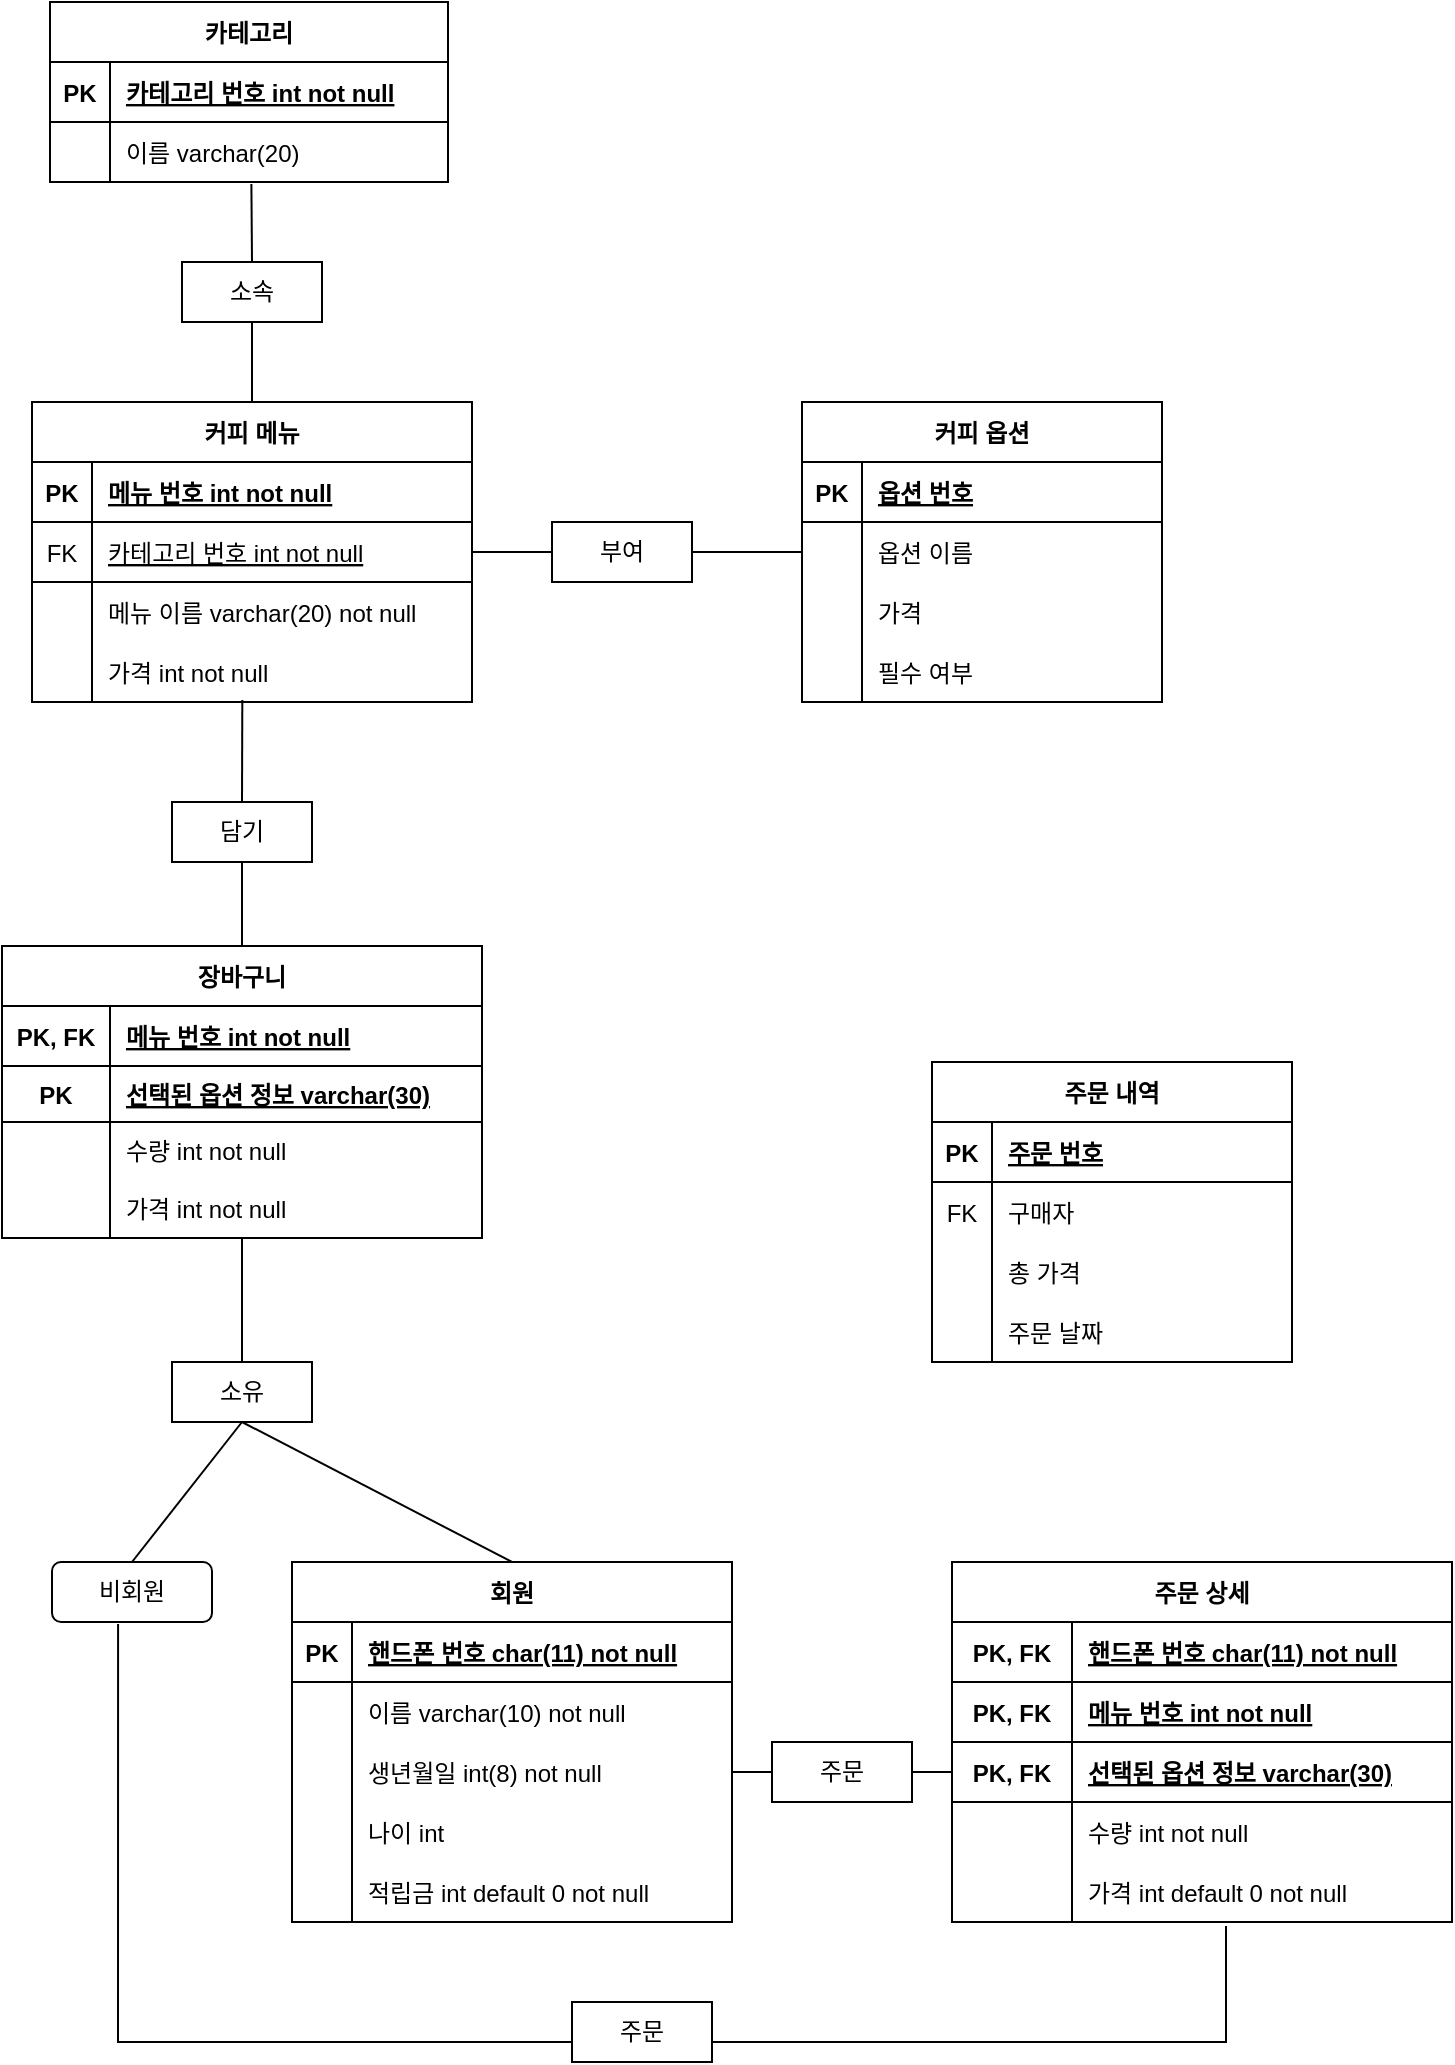<mxfile version="20.0.0" type="github">
  <diagram id="R2lEEEUBdFMjLlhIrx00" name="Page-1">
    <mxGraphModel dx="1422" dy="2962" grid="1" gridSize="10" guides="1" tooltips="1" connect="1" arrows="1" fold="1" page="1" pageScale="1" pageWidth="850" pageHeight="1100" math="0" shadow="0" extFonts="Permanent Marker^https://fonts.googleapis.com/css?family=Permanent+Marker">
      <root>
        <mxCell id="0" />
        <mxCell id="1" parent="0" />
        <mxCell id="lMvQeM_lRYCUasm3D4Tz-63" value="카테고리" style="shape=table;startSize=30;container=1;collapsible=1;childLayout=tableLayout;fixedRows=1;rowLines=0;fontStyle=1;align=center;resizeLast=1;" parent="1" vertex="1">
          <mxGeometry x="49" y="-2160" width="199" height="90" as="geometry" />
        </mxCell>
        <mxCell id="lMvQeM_lRYCUasm3D4Tz-64" value="" style="shape=tableRow;horizontal=0;startSize=0;swimlaneHead=0;swimlaneBody=0;fillColor=none;collapsible=0;dropTarget=0;points=[[0,0.5],[1,0.5]];portConstraint=eastwest;top=0;left=0;right=0;bottom=1;" parent="lMvQeM_lRYCUasm3D4Tz-63" vertex="1">
          <mxGeometry y="30" width="199" height="30" as="geometry" />
        </mxCell>
        <mxCell id="lMvQeM_lRYCUasm3D4Tz-65" value="PK" style="shape=partialRectangle;connectable=0;fillColor=none;top=0;left=0;bottom=0;right=0;fontStyle=1;overflow=hidden;" parent="lMvQeM_lRYCUasm3D4Tz-64" vertex="1">
          <mxGeometry width="30" height="30" as="geometry">
            <mxRectangle width="30" height="30" as="alternateBounds" />
          </mxGeometry>
        </mxCell>
        <mxCell id="lMvQeM_lRYCUasm3D4Tz-66" value="카테고리 번호 int not null" style="shape=partialRectangle;connectable=0;fillColor=none;top=0;left=0;bottom=0;right=0;align=left;spacingLeft=6;fontStyle=5;overflow=hidden;" parent="lMvQeM_lRYCUasm3D4Tz-64" vertex="1">
          <mxGeometry x="30" width="169" height="30" as="geometry">
            <mxRectangle width="169" height="30" as="alternateBounds" />
          </mxGeometry>
        </mxCell>
        <mxCell id="lMvQeM_lRYCUasm3D4Tz-67" value="" style="shape=tableRow;horizontal=0;startSize=0;swimlaneHead=0;swimlaneBody=0;fillColor=none;collapsible=0;dropTarget=0;points=[[0,0.5],[1,0.5]];portConstraint=eastwest;top=0;left=0;right=0;bottom=0;" parent="lMvQeM_lRYCUasm3D4Tz-63" vertex="1">
          <mxGeometry y="60" width="199" height="30" as="geometry" />
        </mxCell>
        <mxCell id="lMvQeM_lRYCUasm3D4Tz-68" value="" style="shape=partialRectangle;connectable=0;fillColor=none;top=0;left=0;bottom=0;right=0;editable=1;overflow=hidden;" parent="lMvQeM_lRYCUasm3D4Tz-67" vertex="1">
          <mxGeometry width="30" height="30" as="geometry">
            <mxRectangle width="30" height="30" as="alternateBounds" />
          </mxGeometry>
        </mxCell>
        <mxCell id="lMvQeM_lRYCUasm3D4Tz-69" value="이름 varchar(20)" style="shape=partialRectangle;connectable=0;fillColor=none;top=0;left=0;bottom=0;right=0;align=left;spacingLeft=6;overflow=hidden;" parent="lMvQeM_lRYCUasm3D4Tz-67" vertex="1">
          <mxGeometry x="30" width="169" height="30" as="geometry">
            <mxRectangle width="169" height="30" as="alternateBounds" />
          </mxGeometry>
        </mxCell>
        <mxCell id="lMvQeM_lRYCUasm3D4Tz-112" value="커피 메뉴" style="shape=table;startSize=30;container=1;collapsible=1;childLayout=tableLayout;fixedRows=1;rowLines=0;fontStyle=1;align=center;resizeLast=1;" parent="1" vertex="1">
          <mxGeometry x="40" y="-1960" width="220" height="150" as="geometry" />
        </mxCell>
        <mxCell id="lMvQeM_lRYCUasm3D4Tz-113" value="" style="shape=tableRow;horizontal=0;startSize=0;swimlaneHead=0;swimlaneBody=0;fillColor=none;collapsible=0;dropTarget=0;points=[[0,0.5],[1,0.5]];portConstraint=eastwest;top=0;left=0;right=0;bottom=1;" parent="lMvQeM_lRYCUasm3D4Tz-112" vertex="1">
          <mxGeometry y="30" width="220" height="30" as="geometry" />
        </mxCell>
        <mxCell id="lMvQeM_lRYCUasm3D4Tz-114" value="PK" style="shape=partialRectangle;connectable=0;fillColor=none;top=0;left=0;bottom=0;right=0;fontStyle=1;overflow=hidden;" parent="lMvQeM_lRYCUasm3D4Tz-113" vertex="1">
          <mxGeometry width="30" height="30" as="geometry">
            <mxRectangle width="30" height="30" as="alternateBounds" />
          </mxGeometry>
        </mxCell>
        <mxCell id="lMvQeM_lRYCUasm3D4Tz-115" value="메뉴 번호 int not null" style="shape=partialRectangle;connectable=0;fillColor=none;top=0;left=0;bottom=0;right=0;align=left;spacingLeft=6;fontStyle=5;overflow=hidden;" parent="lMvQeM_lRYCUasm3D4Tz-113" vertex="1">
          <mxGeometry x="30" width="190" height="30" as="geometry">
            <mxRectangle width="190" height="30" as="alternateBounds" />
          </mxGeometry>
        </mxCell>
        <mxCell id="lMvQeM_lRYCUasm3D4Tz-127" style="shape=tableRow;horizontal=0;startSize=0;swimlaneHead=0;swimlaneBody=0;fillColor=none;collapsible=0;dropTarget=0;points=[[0,0.5],[1,0.5]];portConstraint=eastwest;top=0;left=0;right=0;bottom=1;" parent="lMvQeM_lRYCUasm3D4Tz-112" vertex="1">
          <mxGeometry y="60" width="220" height="30" as="geometry" />
        </mxCell>
        <mxCell id="lMvQeM_lRYCUasm3D4Tz-128" value="FK" style="shape=partialRectangle;connectable=0;fillColor=none;top=0;left=0;bottom=0;right=0;fontStyle=0;overflow=hidden;" parent="lMvQeM_lRYCUasm3D4Tz-127" vertex="1">
          <mxGeometry width="30" height="30" as="geometry">
            <mxRectangle width="30" height="30" as="alternateBounds" />
          </mxGeometry>
        </mxCell>
        <mxCell id="lMvQeM_lRYCUasm3D4Tz-129" value="카테고리 번호 int not null" style="shape=partialRectangle;connectable=0;fillColor=none;top=0;left=0;bottom=0;right=0;align=left;spacingLeft=6;fontStyle=4;overflow=hidden;" parent="lMvQeM_lRYCUasm3D4Tz-127" vertex="1">
          <mxGeometry x="30" width="190" height="30" as="geometry">
            <mxRectangle width="190" height="30" as="alternateBounds" />
          </mxGeometry>
        </mxCell>
        <mxCell id="lMvQeM_lRYCUasm3D4Tz-116" value="" style="shape=tableRow;horizontal=0;startSize=0;swimlaneHead=0;swimlaneBody=0;fillColor=none;collapsible=0;dropTarget=0;points=[[0,0.5],[1,0.5]];portConstraint=eastwest;top=0;left=0;right=0;bottom=0;" parent="lMvQeM_lRYCUasm3D4Tz-112" vertex="1">
          <mxGeometry y="90" width="220" height="30" as="geometry" />
        </mxCell>
        <mxCell id="lMvQeM_lRYCUasm3D4Tz-117" value="" style="shape=partialRectangle;connectable=0;fillColor=none;top=0;left=0;bottom=0;right=0;editable=1;overflow=hidden;" parent="lMvQeM_lRYCUasm3D4Tz-116" vertex="1">
          <mxGeometry width="30" height="30" as="geometry">
            <mxRectangle width="30" height="30" as="alternateBounds" />
          </mxGeometry>
        </mxCell>
        <mxCell id="lMvQeM_lRYCUasm3D4Tz-118" value="메뉴 이름 varchar(20) not null" style="shape=partialRectangle;connectable=0;fillColor=none;top=0;left=0;bottom=0;right=0;align=left;spacingLeft=6;overflow=hidden;" parent="lMvQeM_lRYCUasm3D4Tz-116" vertex="1">
          <mxGeometry x="30" width="190" height="30" as="geometry">
            <mxRectangle width="190" height="30" as="alternateBounds" />
          </mxGeometry>
        </mxCell>
        <mxCell id="lMvQeM_lRYCUasm3D4Tz-133" style="shape=tableRow;horizontal=0;startSize=0;swimlaneHead=0;swimlaneBody=0;fillColor=none;collapsible=0;dropTarget=0;points=[[0,0.5],[1,0.5]];portConstraint=eastwest;top=0;left=0;right=0;bottom=0;" parent="lMvQeM_lRYCUasm3D4Tz-112" vertex="1">
          <mxGeometry y="120" width="220" height="30" as="geometry" />
        </mxCell>
        <mxCell id="lMvQeM_lRYCUasm3D4Tz-134" style="shape=partialRectangle;connectable=0;fillColor=none;top=0;left=0;bottom=0;right=0;editable=1;overflow=hidden;" parent="lMvQeM_lRYCUasm3D4Tz-133" vertex="1">
          <mxGeometry width="30" height="30" as="geometry">
            <mxRectangle width="30" height="30" as="alternateBounds" />
          </mxGeometry>
        </mxCell>
        <mxCell id="lMvQeM_lRYCUasm3D4Tz-135" value="가격 int not null" style="shape=partialRectangle;connectable=0;fillColor=none;top=0;left=0;bottom=0;right=0;align=left;spacingLeft=6;overflow=hidden;" parent="lMvQeM_lRYCUasm3D4Tz-133" vertex="1">
          <mxGeometry x="30" width="190" height="30" as="geometry">
            <mxRectangle width="190" height="30" as="alternateBounds" />
          </mxGeometry>
        </mxCell>
        <mxCell id="lMvQeM_lRYCUasm3D4Tz-136" value="커피 옵션" style="shape=table;startSize=30;container=1;collapsible=1;childLayout=tableLayout;fixedRows=1;rowLines=0;fontStyle=1;align=center;resizeLast=1;" parent="1" vertex="1">
          <mxGeometry x="425" y="-1960" width="180" height="150" as="geometry" />
        </mxCell>
        <mxCell id="lMvQeM_lRYCUasm3D4Tz-137" value="" style="shape=tableRow;horizontal=0;startSize=0;swimlaneHead=0;swimlaneBody=0;fillColor=none;collapsible=0;dropTarget=0;points=[[0,0.5],[1,0.5]];portConstraint=eastwest;top=0;left=0;right=0;bottom=1;" parent="lMvQeM_lRYCUasm3D4Tz-136" vertex="1">
          <mxGeometry y="30" width="180" height="30" as="geometry" />
        </mxCell>
        <mxCell id="lMvQeM_lRYCUasm3D4Tz-138" value="PK" style="shape=partialRectangle;connectable=0;fillColor=none;top=0;left=0;bottom=0;right=0;fontStyle=1;overflow=hidden;" parent="lMvQeM_lRYCUasm3D4Tz-137" vertex="1">
          <mxGeometry width="30" height="30" as="geometry">
            <mxRectangle width="30" height="30" as="alternateBounds" />
          </mxGeometry>
        </mxCell>
        <mxCell id="lMvQeM_lRYCUasm3D4Tz-139" value="옵션 번호" style="shape=partialRectangle;connectable=0;fillColor=none;top=0;left=0;bottom=0;right=0;align=left;spacingLeft=6;fontStyle=5;overflow=hidden;" parent="lMvQeM_lRYCUasm3D4Tz-137" vertex="1">
          <mxGeometry x="30" width="150" height="30" as="geometry">
            <mxRectangle width="150" height="30" as="alternateBounds" />
          </mxGeometry>
        </mxCell>
        <mxCell id="lMvQeM_lRYCUasm3D4Tz-143" value="" style="shape=tableRow;horizontal=0;startSize=0;swimlaneHead=0;swimlaneBody=0;fillColor=none;collapsible=0;dropTarget=0;points=[[0,0.5],[1,0.5]];portConstraint=eastwest;top=0;left=0;right=0;bottom=0;" parent="lMvQeM_lRYCUasm3D4Tz-136" vertex="1">
          <mxGeometry y="60" width="180" height="30" as="geometry" />
        </mxCell>
        <mxCell id="lMvQeM_lRYCUasm3D4Tz-144" value="" style="shape=partialRectangle;connectable=0;fillColor=none;top=0;left=0;bottom=0;right=0;editable=1;overflow=hidden;" parent="lMvQeM_lRYCUasm3D4Tz-143" vertex="1">
          <mxGeometry width="30" height="30" as="geometry">
            <mxRectangle width="30" height="30" as="alternateBounds" />
          </mxGeometry>
        </mxCell>
        <mxCell id="lMvQeM_lRYCUasm3D4Tz-145" value="옵션 이름" style="shape=partialRectangle;connectable=0;fillColor=none;top=0;left=0;bottom=0;right=0;align=left;spacingLeft=6;overflow=hidden;" parent="lMvQeM_lRYCUasm3D4Tz-143" vertex="1">
          <mxGeometry x="30" width="150" height="30" as="geometry">
            <mxRectangle width="150" height="30" as="alternateBounds" />
          </mxGeometry>
        </mxCell>
        <mxCell id="lMvQeM_lRYCUasm3D4Tz-146" style="shape=tableRow;horizontal=0;startSize=0;swimlaneHead=0;swimlaneBody=0;fillColor=none;collapsible=0;dropTarget=0;points=[[0,0.5],[1,0.5]];portConstraint=eastwest;top=0;left=0;right=0;bottom=0;" parent="lMvQeM_lRYCUasm3D4Tz-136" vertex="1">
          <mxGeometry y="90" width="180" height="30" as="geometry" />
        </mxCell>
        <mxCell id="lMvQeM_lRYCUasm3D4Tz-147" style="shape=partialRectangle;connectable=0;fillColor=none;top=0;left=0;bottom=0;right=0;editable=1;overflow=hidden;" parent="lMvQeM_lRYCUasm3D4Tz-146" vertex="1">
          <mxGeometry width="30" height="30" as="geometry">
            <mxRectangle width="30" height="30" as="alternateBounds" />
          </mxGeometry>
        </mxCell>
        <mxCell id="lMvQeM_lRYCUasm3D4Tz-148" value="가격" style="shape=partialRectangle;connectable=0;fillColor=none;top=0;left=0;bottom=0;right=0;align=left;spacingLeft=6;overflow=hidden;" parent="lMvQeM_lRYCUasm3D4Tz-146" vertex="1">
          <mxGeometry x="30" width="150" height="30" as="geometry">
            <mxRectangle width="150" height="30" as="alternateBounds" />
          </mxGeometry>
        </mxCell>
        <mxCell id="lMvQeM_lRYCUasm3D4Tz-149" style="shape=tableRow;horizontal=0;startSize=0;swimlaneHead=0;swimlaneBody=0;fillColor=none;collapsible=0;dropTarget=0;points=[[0,0.5],[1,0.5]];portConstraint=eastwest;top=0;left=0;right=0;bottom=0;" parent="lMvQeM_lRYCUasm3D4Tz-136" vertex="1">
          <mxGeometry y="120" width="180" height="30" as="geometry" />
        </mxCell>
        <mxCell id="lMvQeM_lRYCUasm3D4Tz-150" style="shape=partialRectangle;connectable=0;fillColor=none;top=0;left=0;bottom=0;right=0;editable=1;overflow=hidden;" parent="lMvQeM_lRYCUasm3D4Tz-149" vertex="1">
          <mxGeometry width="30" height="30" as="geometry">
            <mxRectangle width="30" height="30" as="alternateBounds" />
          </mxGeometry>
        </mxCell>
        <mxCell id="lMvQeM_lRYCUasm3D4Tz-151" value="필수 여부" style="shape=partialRectangle;connectable=0;fillColor=none;top=0;left=0;bottom=0;right=0;align=left;spacingLeft=6;overflow=hidden;" parent="lMvQeM_lRYCUasm3D4Tz-149" vertex="1">
          <mxGeometry x="30" width="150" height="30" as="geometry">
            <mxRectangle width="150" height="30" as="alternateBounds" />
          </mxGeometry>
        </mxCell>
        <mxCell id="MH31CtjYxQi1WA21hLkp-1" value="소속" style="rounded=0;whiteSpace=wrap;html=1;" vertex="1" parent="1">
          <mxGeometry x="115" y="-2030" width="70" height="30" as="geometry" />
        </mxCell>
        <mxCell id="MH31CtjYxQi1WA21hLkp-2" value="" style="endArrow=none;html=1;rounded=0;entryX=0.506;entryY=1.033;entryDx=0;entryDy=0;entryPerimeter=0;exitX=0.5;exitY=0;exitDx=0;exitDy=0;" edge="1" parent="1" source="MH31CtjYxQi1WA21hLkp-1" target="lMvQeM_lRYCUasm3D4Tz-67">
          <mxGeometry width="50" height="50" relative="1" as="geometry">
            <mxPoint x="400" y="-1900" as="sourcePoint" />
            <mxPoint x="450" y="-1950" as="targetPoint" />
          </mxGeometry>
        </mxCell>
        <mxCell id="MH31CtjYxQi1WA21hLkp-3" value="" style="endArrow=none;html=1;rounded=0;exitX=0.5;exitY=1;exitDx=0;exitDy=0;entryX=0.5;entryY=0;entryDx=0;entryDy=0;" edge="1" parent="1" source="MH31CtjYxQi1WA21hLkp-1" target="lMvQeM_lRYCUasm3D4Tz-112">
          <mxGeometry width="50" height="50" relative="1" as="geometry">
            <mxPoint x="400" y="-1900" as="sourcePoint" />
            <mxPoint x="450" y="-1950" as="targetPoint" />
          </mxGeometry>
        </mxCell>
        <mxCell id="MH31CtjYxQi1WA21hLkp-4" value="장바구니" style="shape=table;startSize=30;container=1;collapsible=1;childLayout=tableLayout;fixedRows=1;rowLines=0;fontStyle=1;align=center;resizeLast=1;" vertex="1" parent="1">
          <mxGeometry x="25" y="-1688" width="240" height="146" as="geometry" />
        </mxCell>
        <mxCell id="MH31CtjYxQi1WA21hLkp-5" value="" style="shape=tableRow;horizontal=0;startSize=0;swimlaneHead=0;swimlaneBody=0;fillColor=none;collapsible=0;dropTarget=0;points=[[0,0.5],[1,0.5]];portConstraint=eastwest;top=0;left=0;right=0;bottom=1;" vertex="1" parent="MH31CtjYxQi1WA21hLkp-4">
          <mxGeometry y="30" width="240" height="30" as="geometry" />
        </mxCell>
        <mxCell id="MH31CtjYxQi1WA21hLkp-6" value="PK, FK" style="shape=partialRectangle;connectable=0;fillColor=none;top=0;left=0;bottom=0;right=0;fontStyle=1;overflow=hidden;" vertex="1" parent="MH31CtjYxQi1WA21hLkp-5">
          <mxGeometry width="54" height="30" as="geometry">
            <mxRectangle width="54" height="30" as="alternateBounds" />
          </mxGeometry>
        </mxCell>
        <mxCell id="MH31CtjYxQi1WA21hLkp-7" value="메뉴 번호 int not null" style="shape=partialRectangle;connectable=0;fillColor=none;top=0;left=0;bottom=0;right=0;align=left;spacingLeft=6;fontStyle=5;overflow=hidden;" vertex="1" parent="MH31CtjYxQi1WA21hLkp-5">
          <mxGeometry x="54" width="186" height="30" as="geometry">
            <mxRectangle width="186" height="30" as="alternateBounds" />
          </mxGeometry>
        </mxCell>
        <mxCell id="MH31CtjYxQi1WA21hLkp-17" style="shape=tableRow;horizontal=0;startSize=0;swimlaneHead=0;swimlaneBody=0;fillColor=none;collapsible=0;dropTarget=0;points=[[0,0.5],[1,0.5]];portConstraint=eastwest;top=0;left=0;right=0;bottom=1;" vertex="1" parent="MH31CtjYxQi1WA21hLkp-4">
          <mxGeometry y="60" width="240" height="28" as="geometry" />
        </mxCell>
        <mxCell id="MH31CtjYxQi1WA21hLkp-18" value="PK" style="shape=partialRectangle;connectable=0;fillColor=none;top=0;left=0;bottom=0;right=0;fontStyle=1;overflow=hidden;" vertex="1" parent="MH31CtjYxQi1WA21hLkp-17">
          <mxGeometry width="54" height="28" as="geometry">
            <mxRectangle width="54" height="28" as="alternateBounds" />
          </mxGeometry>
        </mxCell>
        <mxCell id="MH31CtjYxQi1WA21hLkp-19" value="선택된 옵션 정보 varchar(30)" style="shape=partialRectangle;connectable=0;fillColor=none;top=0;left=0;bottom=0;right=0;align=left;spacingLeft=6;fontStyle=5;overflow=hidden;" vertex="1" parent="MH31CtjYxQi1WA21hLkp-17">
          <mxGeometry x="54" width="186" height="28" as="geometry">
            <mxRectangle width="186" height="28" as="alternateBounds" />
          </mxGeometry>
        </mxCell>
        <mxCell id="MH31CtjYxQi1WA21hLkp-11" value="" style="shape=tableRow;horizontal=0;startSize=0;swimlaneHead=0;swimlaneBody=0;fillColor=none;collapsible=0;dropTarget=0;points=[[0,0.5],[1,0.5]];portConstraint=eastwest;top=0;left=0;right=0;bottom=0;" vertex="1" parent="MH31CtjYxQi1WA21hLkp-4">
          <mxGeometry y="88" width="240" height="28" as="geometry" />
        </mxCell>
        <mxCell id="MH31CtjYxQi1WA21hLkp-12" value="" style="shape=partialRectangle;connectable=0;fillColor=none;top=0;left=0;bottom=0;right=0;editable=1;overflow=hidden;" vertex="1" parent="MH31CtjYxQi1WA21hLkp-11">
          <mxGeometry width="54" height="28" as="geometry">
            <mxRectangle width="54" height="28" as="alternateBounds" />
          </mxGeometry>
        </mxCell>
        <mxCell id="MH31CtjYxQi1WA21hLkp-13" value="수량 int not null" style="shape=partialRectangle;connectable=0;fillColor=none;top=0;left=0;bottom=0;right=0;align=left;spacingLeft=6;overflow=hidden;" vertex="1" parent="MH31CtjYxQi1WA21hLkp-11">
          <mxGeometry x="54" width="186" height="28" as="geometry">
            <mxRectangle width="186" height="28" as="alternateBounds" />
          </mxGeometry>
        </mxCell>
        <mxCell id="MH31CtjYxQi1WA21hLkp-14" style="shape=tableRow;horizontal=0;startSize=0;swimlaneHead=0;swimlaneBody=0;fillColor=none;collapsible=0;dropTarget=0;points=[[0,0.5],[1,0.5]];portConstraint=eastwest;top=0;left=0;right=0;bottom=0;" vertex="1" parent="MH31CtjYxQi1WA21hLkp-4">
          <mxGeometry y="116" width="240" height="30" as="geometry" />
        </mxCell>
        <mxCell id="MH31CtjYxQi1WA21hLkp-15" style="shape=partialRectangle;connectable=0;fillColor=none;top=0;left=0;bottom=0;right=0;editable=1;overflow=hidden;" vertex="1" parent="MH31CtjYxQi1WA21hLkp-14">
          <mxGeometry width="54" height="30" as="geometry">
            <mxRectangle width="54" height="30" as="alternateBounds" />
          </mxGeometry>
        </mxCell>
        <mxCell id="MH31CtjYxQi1WA21hLkp-16" value="가격 int not null" style="shape=partialRectangle;connectable=0;fillColor=none;top=0;left=0;bottom=0;right=0;align=left;spacingLeft=6;overflow=hidden;" vertex="1" parent="MH31CtjYxQi1WA21hLkp-14">
          <mxGeometry x="54" width="186" height="30" as="geometry">
            <mxRectangle width="186" height="30" as="alternateBounds" />
          </mxGeometry>
        </mxCell>
        <mxCell id="MH31CtjYxQi1WA21hLkp-20" value="담기" style="rounded=0;whiteSpace=wrap;html=1;" vertex="1" parent="1">
          <mxGeometry x="110" y="-1760" width="70" height="30" as="geometry" />
        </mxCell>
        <mxCell id="MH31CtjYxQi1WA21hLkp-22" value="부여" style="rounded=0;whiteSpace=wrap;html=1;" vertex="1" parent="1">
          <mxGeometry x="300" y="-1900" width="70" height="30" as="geometry" />
        </mxCell>
        <mxCell id="MH31CtjYxQi1WA21hLkp-23" value="" style="endArrow=none;html=1;rounded=0;exitX=1;exitY=0.5;exitDx=0;exitDy=0;entryX=0;entryY=0.5;entryDx=0;entryDy=0;" edge="1" parent="1" source="lMvQeM_lRYCUasm3D4Tz-127" target="MH31CtjYxQi1WA21hLkp-22">
          <mxGeometry width="50" height="50" relative="1" as="geometry">
            <mxPoint x="400" y="-1780" as="sourcePoint" />
            <mxPoint x="450" y="-1830" as="targetPoint" />
          </mxGeometry>
        </mxCell>
        <mxCell id="MH31CtjYxQi1WA21hLkp-25" value="" style="endArrow=none;html=1;rounded=0;exitX=1;exitY=0.5;exitDx=0;exitDy=0;entryX=0;entryY=0.5;entryDx=0;entryDy=0;" edge="1" parent="1" source="MH31CtjYxQi1WA21hLkp-22" target="lMvQeM_lRYCUasm3D4Tz-143">
          <mxGeometry width="50" height="50" relative="1" as="geometry">
            <mxPoint x="400" y="-1780" as="sourcePoint" />
            <mxPoint x="450" y="-1830" as="targetPoint" />
          </mxGeometry>
        </mxCell>
        <mxCell id="MH31CtjYxQi1WA21hLkp-26" value="" style="endArrow=none;html=1;rounded=0;exitX=0.5;exitY=0;exitDx=0;exitDy=0;entryX=0.478;entryY=0.967;entryDx=0;entryDy=0;entryPerimeter=0;" edge="1" parent="1" source="MH31CtjYxQi1WA21hLkp-20" target="lMvQeM_lRYCUasm3D4Tz-133">
          <mxGeometry width="50" height="50" relative="1" as="geometry">
            <mxPoint x="400" y="-1780" as="sourcePoint" />
            <mxPoint x="450" y="-1830" as="targetPoint" />
          </mxGeometry>
        </mxCell>
        <mxCell id="MH31CtjYxQi1WA21hLkp-27" value="" style="endArrow=none;html=1;rounded=0;exitX=0.5;exitY=0;exitDx=0;exitDy=0;entryX=0.5;entryY=1;entryDx=0;entryDy=0;" edge="1" parent="1" source="MH31CtjYxQi1WA21hLkp-4" target="MH31CtjYxQi1WA21hLkp-20">
          <mxGeometry width="50" height="50" relative="1" as="geometry">
            <mxPoint x="400" y="-1550" as="sourcePoint" />
            <mxPoint x="450" y="-1600" as="targetPoint" />
          </mxGeometry>
        </mxCell>
        <mxCell id="MH31CtjYxQi1WA21hLkp-54" value="소유" style="rounded=0;whiteSpace=wrap;html=1;" vertex="1" parent="1">
          <mxGeometry x="110" y="-1480" width="70" height="30" as="geometry" />
        </mxCell>
        <mxCell id="MH31CtjYxQi1WA21hLkp-61" value="비회원" style="rounded=1;whiteSpace=wrap;html=1;" vertex="1" parent="1">
          <mxGeometry x="50" y="-1380" width="80" height="30" as="geometry" />
        </mxCell>
        <mxCell id="MH31CtjYxQi1WA21hLkp-62" value="" style="endArrow=none;html=1;rounded=0;exitX=0.5;exitY=0;exitDx=0;exitDy=0;entryX=0.5;entryY=1;entryDx=0;entryDy=0;entryPerimeter=0;" edge="1" parent="1" source="MH31CtjYxQi1WA21hLkp-54" target="MH31CtjYxQi1WA21hLkp-14">
          <mxGeometry width="50" height="50" relative="1" as="geometry">
            <mxPoint x="400" y="-1540" as="sourcePoint" />
            <mxPoint x="450" y="-1590" as="targetPoint" />
          </mxGeometry>
        </mxCell>
        <mxCell id="MH31CtjYxQi1WA21hLkp-64" value="회원" style="shape=table;startSize=30;container=1;collapsible=1;childLayout=tableLayout;fixedRows=1;rowLines=0;fontStyle=1;align=center;resizeLast=1;" vertex="1" parent="1">
          <mxGeometry x="170" y="-1380" width="220" height="180" as="geometry" />
        </mxCell>
        <mxCell id="MH31CtjYxQi1WA21hLkp-65" value="" style="shape=tableRow;horizontal=0;startSize=0;swimlaneHead=0;swimlaneBody=0;fillColor=none;collapsible=0;dropTarget=0;points=[[0,0.5],[1,0.5]];portConstraint=eastwest;top=0;left=0;right=0;bottom=1;" vertex="1" parent="MH31CtjYxQi1WA21hLkp-64">
          <mxGeometry y="30" width="220" height="30" as="geometry" />
        </mxCell>
        <mxCell id="MH31CtjYxQi1WA21hLkp-66" value="PK" style="shape=partialRectangle;connectable=0;fillColor=none;top=0;left=0;bottom=0;right=0;fontStyle=1;overflow=hidden;" vertex="1" parent="MH31CtjYxQi1WA21hLkp-65">
          <mxGeometry width="30" height="30" as="geometry">
            <mxRectangle width="30" height="30" as="alternateBounds" />
          </mxGeometry>
        </mxCell>
        <mxCell id="MH31CtjYxQi1WA21hLkp-67" value="핸드폰 번호 char(11) not null" style="shape=partialRectangle;connectable=0;fillColor=none;top=0;left=0;bottom=0;right=0;align=left;spacingLeft=6;fontStyle=5;overflow=hidden;" vertex="1" parent="MH31CtjYxQi1WA21hLkp-65">
          <mxGeometry x="30" width="190" height="30" as="geometry">
            <mxRectangle width="190" height="30" as="alternateBounds" />
          </mxGeometry>
        </mxCell>
        <mxCell id="MH31CtjYxQi1WA21hLkp-68" value="" style="shape=tableRow;horizontal=0;startSize=0;swimlaneHead=0;swimlaneBody=0;fillColor=none;collapsible=0;dropTarget=0;points=[[0,0.5],[1,0.5]];portConstraint=eastwest;top=0;left=0;right=0;bottom=0;" vertex="1" parent="MH31CtjYxQi1WA21hLkp-64">
          <mxGeometry y="60" width="220" height="30" as="geometry" />
        </mxCell>
        <mxCell id="MH31CtjYxQi1WA21hLkp-69" value="" style="shape=partialRectangle;connectable=0;fillColor=none;top=0;left=0;bottom=0;right=0;editable=1;overflow=hidden;" vertex="1" parent="MH31CtjYxQi1WA21hLkp-68">
          <mxGeometry width="30" height="30" as="geometry">
            <mxRectangle width="30" height="30" as="alternateBounds" />
          </mxGeometry>
        </mxCell>
        <mxCell id="MH31CtjYxQi1WA21hLkp-70" value="이름 varchar(10) not null" style="shape=partialRectangle;connectable=0;fillColor=none;top=0;left=0;bottom=0;right=0;align=left;spacingLeft=6;overflow=hidden;" vertex="1" parent="MH31CtjYxQi1WA21hLkp-68">
          <mxGeometry x="30" width="190" height="30" as="geometry">
            <mxRectangle width="190" height="30" as="alternateBounds" />
          </mxGeometry>
        </mxCell>
        <mxCell id="MH31CtjYxQi1WA21hLkp-71" style="shape=tableRow;horizontal=0;startSize=0;swimlaneHead=0;swimlaneBody=0;fillColor=none;collapsible=0;dropTarget=0;points=[[0,0.5],[1,0.5]];portConstraint=eastwest;top=0;left=0;right=0;bottom=0;" vertex="1" parent="MH31CtjYxQi1WA21hLkp-64">
          <mxGeometry y="90" width="220" height="30" as="geometry" />
        </mxCell>
        <mxCell id="MH31CtjYxQi1WA21hLkp-72" style="shape=partialRectangle;connectable=0;fillColor=none;top=0;left=0;bottom=0;right=0;editable=1;overflow=hidden;" vertex="1" parent="MH31CtjYxQi1WA21hLkp-71">
          <mxGeometry width="30" height="30" as="geometry">
            <mxRectangle width="30" height="30" as="alternateBounds" />
          </mxGeometry>
        </mxCell>
        <mxCell id="MH31CtjYxQi1WA21hLkp-73" value="생년월일 int(8) not null" style="shape=partialRectangle;connectable=0;fillColor=none;top=0;left=0;bottom=0;right=0;align=left;spacingLeft=6;overflow=hidden;" vertex="1" parent="MH31CtjYxQi1WA21hLkp-71">
          <mxGeometry x="30" width="190" height="30" as="geometry">
            <mxRectangle width="190" height="30" as="alternateBounds" />
          </mxGeometry>
        </mxCell>
        <mxCell id="MH31CtjYxQi1WA21hLkp-74" style="shape=tableRow;horizontal=0;startSize=0;swimlaneHead=0;swimlaneBody=0;fillColor=none;collapsible=0;dropTarget=0;points=[[0,0.5],[1,0.5]];portConstraint=eastwest;top=0;left=0;right=0;bottom=0;" vertex="1" parent="MH31CtjYxQi1WA21hLkp-64">
          <mxGeometry y="120" width="220" height="30" as="geometry" />
        </mxCell>
        <mxCell id="MH31CtjYxQi1WA21hLkp-75" style="shape=partialRectangle;connectable=0;fillColor=none;top=0;left=0;bottom=0;right=0;editable=1;overflow=hidden;" vertex="1" parent="MH31CtjYxQi1WA21hLkp-74">
          <mxGeometry width="30" height="30" as="geometry">
            <mxRectangle width="30" height="30" as="alternateBounds" />
          </mxGeometry>
        </mxCell>
        <mxCell id="MH31CtjYxQi1WA21hLkp-76" value="나이 int" style="shape=partialRectangle;connectable=0;fillColor=none;top=0;left=0;bottom=0;right=0;align=left;spacingLeft=6;overflow=hidden;" vertex="1" parent="MH31CtjYxQi1WA21hLkp-74">
          <mxGeometry x="30" width="190" height="30" as="geometry">
            <mxRectangle width="190" height="30" as="alternateBounds" />
          </mxGeometry>
        </mxCell>
        <mxCell id="MH31CtjYxQi1WA21hLkp-77" style="shape=tableRow;horizontal=0;startSize=0;swimlaneHead=0;swimlaneBody=0;fillColor=none;collapsible=0;dropTarget=0;points=[[0,0.5],[1,0.5]];portConstraint=eastwest;top=0;left=0;right=0;bottom=0;" vertex="1" parent="MH31CtjYxQi1WA21hLkp-64">
          <mxGeometry y="150" width="220" height="30" as="geometry" />
        </mxCell>
        <mxCell id="MH31CtjYxQi1WA21hLkp-78" style="shape=partialRectangle;connectable=0;fillColor=none;top=0;left=0;bottom=0;right=0;editable=1;overflow=hidden;" vertex="1" parent="MH31CtjYxQi1WA21hLkp-77">
          <mxGeometry width="30" height="30" as="geometry">
            <mxRectangle width="30" height="30" as="alternateBounds" />
          </mxGeometry>
        </mxCell>
        <mxCell id="MH31CtjYxQi1WA21hLkp-79" value="적립금 int default 0 not null" style="shape=partialRectangle;connectable=0;fillColor=none;top=0;left=0;bottom=0;right=0;align=left;spacingLeft=6;overflow=hidden;" vertex="1" parent="MH31CtjYxQi1WA21hLkp-77">
          <mxGeometry x="30" width="190" height="30" as="geometry">
            <mxRectangle width="190" height="30" as="alternateBounds" />
          </mxGeometry>
        </mxCell>
        <mxCell id="MH31CtjYxQi1WA21hLkp-80" value="" style="endArrow=none;html=1;rounded=0;exitX=0.5;exitY=0;exitDx=0;exitDy=0;entryX=0.5;entryY=1;entryDx=0;entryDy=0;" edge="1" parent="1" source="MH31CtjYxQi1WA21hLkp-61" target="MH31CtjYxQi1WA21hLkp-54">
          <mxGeometry width="50" height="50" relative="1" as="geometry">
            <mxPoint x="155" y="-1470" as="sourcePoint" />
            <mxPoint x="155" y="-1532" as="targetPoint" />
          </mxGeometry>
        </mxCell>
        <mxCell id="MH31CtjYxQi1WA21hLkp-81" value="" style="endArrow=none;html=1;rounded=0;exitX=0.5;exitY=0;exitDx=0;exitDy=0;entryX=0.5;entryY=1;entryDx=0;entryDy=0;" edge="1" parent="1" source="MH31CtjYxQi1WA21hLkp-64" target="MH31CtjYxQi1WA21hLkp-54">
          <mxGeometry width="50" height="50" relative="1" as="geometry">
            <mxPoint x="100" y="-1370" as="sourcePoint" />
            <mxPoint x="155" y="-1440" as="targetPoint" />
          </mxGeometry>
        </mxCell>
        <mxCell id="MH31CtjYxQi1WA21hLkp-82" value="주문 상세" style="shape=table;startSize=30;container=1;collapsible=1;childLayout=tableLayout;fixedRows=1;rowLines=0;fontStyle=1;align=center;resizeLast=1;" vertex="1" parent="1">
          <mxGeometry x="500" y="-1380" width="250" height="180" as="geometry" />
        </mxCell>
        <mxCell id="MH31CtjYxQi1WA21hLkp-83" value="" style="shape=tableRow;horizontal=0;startSize=0;swimlaneHead=0;swimlaneBody=0;fillColor=none;collapsible=0;dropTarget=0;points=[[0,0.5],[1,0.5]];portConstraint=eastwest;top=0;left=0;right=0;bottom=1;" vertex="1" parent="MH31CtjYxQi1WA21hLkp-82">
          <mxGeometry y="30" width="250" height="30" as="geometry" />
        </mxCell>
        <mxCell id="MH31CtjYxQi1WA21hLkp-84" value="PK, FK" style="shape=partialRectangle;connectable=0;fillColor=none;top=0;left=0;bottom=0;right=0;fontStyle=1;overflow=hidden;" vertex="1" parent="MH31CtjYxQi1WA21hLkp-83">
          <mxGeometry width="60" height="30" as="geometry">
            <mxRectangle width="60" height="30" as="alternateBounds" />
          </mxGeometry>
        </mxCell>
        <mxCell id="MH31CtjYxQi1WA21hLkp-85" value="핸드폰 번호 char(11) not null" style="shape=partialRectangle;connectable=0;fillColor=none;top=0;left=0;bottom=0;right=0;align=left;spacingLeft=6;fontStyle=5;overflow=hidden;" vertex="1" parent="MH31CtjYxQi1WA21hLkp-83">
          <mxGeometry x="60" width="190" height="30" as="geometry">
            <mxRectangle width="190" height="30" as="alternateBounds" />
          </mxGeometry>
        </mxCell>
        <mxCell id="MH31CtjYxQi1WA21hLkp-101" style="shape=tableRow;horizontal=0;startSize=0;swimlaneHead=0;swimlaneBody=0;fillColor=none;collapsible=0;dropTarget=0;points=[[0,0.5],[1,0.5]];portConstraint=eastwest;top=0;left=0;right=0;bottom=1;" vertex="1" parent="MH31CtjYxQi1WA21hLkp-82">
          <mxGeometry y="60" width="250" height="30" as="geometry" />
        </mxCell>
        <mxCell id="MH31CtjYxQi1WA21hLkp-102" value="PK, FK" style="shape=partialRectangle;connectable=0;fillColor=none;top=0;left=0;bottom=0;right=0;fontStyle=1;overflow=hidden;" vertex="1" parent="MH31CtjYxQi1WA21hLkp-101">
          <mxGeometry width="60" height="30" as="geometry">
            <mxRectangle width="60" height="30" as="alternateBounds" />
          </mxGeometry>
        </mxCell>
        <mxCell id="MH31CtjYxQi1WA21hLkp-103" value="메뉴 번호 int not null" style="shape=partialRectangle;connectable=0;fillColor=none;top=0;left=0;bottom=0;right=0;align=left;spacingLeft=6;fontStyle=5;overflow=hidden;" vertex="1" parent="MH31CtjYxQi1WA21hLkp-101">
          <mxGeometry x="60" width="190" height="30" as="geometry">
            <mxRectangle width="190" height="30" as="alternateBounds" />
          </mxGeometry>
        </mxCell>
        <mxCell id="MH31CtjYxQi1WA21hLkp-98" style="shape=tableRow;horizontal=0;startSize=0;swimlaneHead=0;swimlaneBody=0;fillColor=none;collapsible=0;dropTarget=0;points=[[0,0.5],[1,0.5]];portConstraint=eastwest;top=0;left=0;right=0;bottom=1;" vertex="1" parent="MH31CtjYxQi1WA21hLkp-82">
          <mxGeometry y="90" width="250" height="30" as="geometry" />
        </mxCell>
        <mxCell id="MH31CtjYxQi1WA21hLkp-99" value="PK, FK" style="shape=partialRectangle;connectable=0;fillColor=none;top=0;left=0;bottom=0;right=0;fontStyle=1;overflow=hidden;" vertex="1" parent="MH31CtjYxQi1WA21hLkp-98">
          <mxGeometry width="60" height="30" as="geometry">
            <mxRectangle width="60" height="30" as="alternateBounds" />
          </mxGeometry>
        </mxCell>
        <mxCell id="MH31CtjYxQi1WA21hLkp-100" value="선택된 옵션 정보 varchar(30)" style="shape=partialRectangle;connectable=0;fillColor=none;top=0;left=0;bottom=0;right=0;align=left;spacingLeft=6;fontStyle=5;overflow=hidden;" vertex="1" parent="MH31CtjYxQi1WA21hLkp-98">
          <mxGeometry x="60" width="190" height="30" as="geometry">
            <mxRectangle width="190" height="30" as="alternateBounds" />
          </mxGeometry>
        </mxCell>
        <mxCell id="MH31CtjYxQi1WA21hLkp-92" style="shape=tableRow;horizontal=0;startSize=0;swimlaneHead=0;swimlaneBody=0;fillColor=none;collapsible=0;dropTarget=0;points=[[0,0.5],[1,0.5]];portConstraint=eastwest;top=0;left=0;right=0;bottom=0;" vertex="1" parent="MH31CtjYxQi1WA21hLkp-82">
          <mxGeometry y="120" width="250" height="30" as="geometry" />
        </mxCell>
        <mxCell id="MH31CtjYxQi1WA21hLkp-93" style="shape=partialRectangle;connectable=0;fillColor=none;top=0;left=0;bottom=0;right=0;editable=1;overflow=hidden;" vertex="1" parent="MH31CtjYxQi1WA21hLkp-92">
          <mxGeometry width="60" height="30" as="geometry">
            <mxRectangle width="60" height="30" as="alternateBounds" />
          </mxGeometry>
        </mxCell>
        <mxCell id="MH31CtjYxQi1WA21hLkp-94" value="수량 int not null" style="shape=partialRectangle;connectable=0;fillColor=none;top=0;left=0;bottom=0;right=0;align=left;spacingLeft=6;overflow=hidden;" vertex="1" parent="MH31CtjYxQi1WA21hLkp-92">
          <mxGeometry x="60" width="190" height="30" as="geometry">
            <mxRectangle width="190" height="30" as="alternateBounds" />
          </mxGeometry>
        </mxCell>
        <mxCell id="MH31CtjYxQi1WA21hLkp-95" style="shape=tableRow;horizontal=0;startSize=0;swimlaneHead=0;swimlaneBody=0;fillColor=none;collapsible=0;dropTarget=0;points=[[0,0.5],[1,0.5]];portConstraint=eastwest;top=0;left=0;right=0;bottom=0;" vertex="1" parent="MH31CtjYxQi1WA21hLkp-82">
          <mxGeometry y="150" width="250" height="30" as="geometry" />
        </mxCell>
        <mxCell id="MH31CtjYxQi1WA21hLkp-96" style="shape=partialRectangle;connectable=0;fillColor=none;top=0;left=0;bottom=0;right=0;editable=1;overflow=hidden;" vertex="1" parent="MH31CtjYxQi1WA21hLkp-95">
          <mxGeometry width="60" height="30" as="geometry">
            <mxRectangle width="60" height="30" as="alternateBounds" />
          </mxGeometry>
        </mxCell>
        <mxCell id="MH31CtjYxQi1WA21hLkp-97" value="가격 int default 0 not null" style="shape=partialRectangle;connectable=0;fillColor=none;top=0;left=0;bottom=0;right=0;align=left;spacingLeft=6;overflow=hidden;" vertex="1" parent="MH31CtjYxQi1WA21hLkp-95">
          <mxGeometry x="60" width="190" height="30" as="geometry">
            <mxRectangle width="190" height="30" as="alternateBounds" />
          </mxGeometry>
        </mxCell>
        <mxCell id="MH31CtjYxQi1WA21hLkp-123" value="" style="endArrow=none;html=1;rounded=0;entryX=0.413;entryY=1.033;entryDx=0;entryDy=0;entryPerimeter=0;exitX=0.548;exitY=1.067;exitDx=0;exitDy=0;exitPerimeter=0;" edge="1" parent="1" source="MH31CtjYxQi1WA21hLkp-95" target="MH31CtjYxQi1WA21hLkp-61">
          <mxGeometry width="50" height="50" relative="1" as="geometry">
            <mxPoint x="650" y="-1140" as="sourcePoint" />
            <mxPoint x="155" y="-1440" as="targetPoint" />
            <Array as="points">
              <mxPoint x="637" y="-1140" />
              <mxPoint x="83" y="-1140" />
            </Array>
          </mxGeometry>
        </mxCell>
        <mxCell id="MH31CtjYxQi1WA21hLkp-124" value="주문" style="rounded=0;whiteSpace=wrap;html=1;" vertex="1" parent="1">
          <mxGeometry x="310" y="-1160" width="70" height="30" as="geometry" />
        </mxCell>
        <mxCell id="MH31CtjYxQi1WA21hLkp-127" value="주문" style="rounded=0;whiteSpace=wrap;html=1;" vertex="1" parent="1">
          <mxGeometry x="410" y="-1290" width="70" height="30" as="geometry" />
        </mxCell>
        <mxCell id="MH31CtjYxQi1WA21hLkp-128" value="" style="endArrow=none;html=1;rounded=0;exitX=0;exitY=0.5;exitDx=0;exitDy=0;entryX=1;entryY=0.5;entryDx=0;entryDy=0;" edge="1" parent="1" source="MH31CtjYxQi1WA21hLkp-127" target="MH31CtjYxQi1WA21hLkp-71">
          <mxGeometry width="50" height="50" relative="1" as="geometry">
            <mxPoint x="290" y="-1370" as="sourcePoint" />
            <mxPoint x="155" y="-1440" as="targetPoint" />
          </mxGeometry>
        </mxCell>
        <mxCell id="MH31CtjYxQi1WA21hLkp-129" value="" style="endArrow=none;html=1;rounded=0;exitX=0;exitY=0.5;exitDx=0;exitDy=0;entryX=1;entryY=0.5;entryDx=0;entryDy=0;" edge="1" parent="1" source="MH31CtjYxQi1WA21hLkp-98" target="MH31CtjYxQi1WA21hLkp-127">
          <mxGeometry width="50" height="50" relative="1" as="geometry">
            <mxPoint x="420" y="-1275" as="sourcePoint" />
            <mxPoint x="400" y="-1265" as="targetPoint" />
          </mxGeometry>
        </mxCell>
        <mxCell id="MH31CtjYxQi1WA21hLkp-143" value="주문 내역" style="shape=table;startSize=30;container=1;collapsible=1;childLayout=tableLayout;fixedRows=1;rowLines=0;fontStyle=1;align=center;resizeLast=1;" vertex="1" parent="1">
          <mxGeometry x="490" y="-1630" width="180" height="150" as="geometry" />
        </mxCell>
        <mxCell id="MH31CtjYxQi1WA21hLkp-144" value="" style="shape=tableRow;horizontal=0;startSize=0;swimlaneHead=0;swimlaneBody=0;fillColor=none;collapsible=0;dropTarget=0;points=[[0,0.5],[1,0.5]];portConstraint=eastwest;top=0;left=0;right=0;bottom=1;" vertex="1" parent="MH31CtjYxQi1WA21hLkp-143">
          <mxGeometry y="30" width="180" height="30" as="geometry" />
        </mxCell>
        <mxCell id="MH31CtjYxQi1WA21hLkp-145" value="PK" style="shape=partialRectangle;connectable=0;fillColor=none;top=0;left=0;bottom=0;right=0;fontStyle=1;overflow=hidden;" vertex="1" parent="MH31CtjYxQi1WA21hLkp-144">
          <mxGeometry width="30" height="30" as="geometry">
            <mxRectangle width="30" height="30" as="alternateBounds" />
          </mxGeometry>
        </mxCell>
        <mxCell id="MH31CtjYxQi1WA21hLkp-146" value="주문 번호" style="shape=partialRectangle;connectable=0;fillColor=none;top=0;left=0;bottom=0;right=0;align=left;spacingLeft=6;fontStyle=5;overflow=hidden;" vertex="1" parent="MH31CtjYxQi1WA21hLkp-144">
          <mxGeometry x="30" width="150" height="30" as="geometry">
            <mxRectangle width="150" height="30" as="alternateBounds" />
          </mxGeometry>
        </mxCell>
        <mxCell id="MH31CtjYxQi1WA21hLkp-147" value="" style="shape=tableRow;horizontal=0;startSize=0;swimlaneHead=0;swimlaneBody=0;fillColor=none;collapsible=0;dropTarget=0;points=[[0,0.5],[1,0.5]];portConstraint=eastwest;top=0;left=0;right=0;bottom=0;" vertex="1" parent="MH31CtjYxQi1WA21hLkp-143">
          <mxGeometry y="60" width="180" height="30" as="geometry" />
        </mxCell>
        <mxCell id="MH31CtjYxQi1WA21hLkp-148" value="FK" style="shape=partialRectangle;connectable=0;fillColor=none;top=0;left=0;bottom=0;right=0;editable=1;overflow=hidden;" vertex="1" parent="MH31CtjYxQi1WA21hLkp-147">
          <mxGeometry width="30" height="30" as="geometry">
            <mxRectangle width="30" height="30" as="alternateBounds" />
          </mxGeometry>
        </mxCell>
        <mxCell id="MH31CtjYxQi1WA21hLkp-149" value="구매자" style="shape=partialRectangle;connectable=0;fillColor=none;top=0;left=0;bottom=0;right=0;align=left;spacingLeft=6;overflow=hidden;" vertex="1" parent="MH31CtjYxQi1WA21hLkp-147">
          <mxGeometry x="30" width="150" height="30" as="geometry">
            <mxRectangle width="150" height="30" as="alternateBounds" />
          </mxGeometry>
        </mxCell>
        <mxCell id="MH31CtjYxQi1WA21hLkp-150" style="shape=tableRow;horizontal=0;startSize=0;swimlaneHead=0;swimlaneBody=0;fillColor=none;collapsible=0;dropTarget=0;points=[[0,0.5],[1,0.5]];portConstraint=eastwest;top=0;left=0;right=0;bottom=0;" vertex="1" parent="MH31CtjYxQi1WA21hLkp-143">
          <mxGeometry y="90" width="180" height="30" as="geometry" />
        </mxCell>
        <mxCell id="MH31CtjYxQi1WA21hLkp-151" style="shape=partialRectangle;connectable=0;fillColor=none;top=0;left=0;bottom=0;right=0;editable=1;overflow=hidden;" vertex="1" parent="MH31CtjYxQi1WA21hLkp-150">
          <mxGeometry width="30" height="30" as="geometry">
            <mxRectangle width="30" height="30" as="alternateBounds" />
          </mxGeometry>
        </mxCell>
        <mxCell id="MH31CtjYxQi1WA21hLkp-152" value="총 가격" style="shape=partialRectangle;connectable=0;fillColor=none;top=0;left=0;bottom=0;right=0;align=left;spacingLeft=6;overflow=hidden;" vertex="1" parent="MH31CtjYxQi1WA21hLkp-150">
          <mxGeometry x="30" width="150" height="30" as="geometry">
            <mxRectangle width="150" height="30" as="alternateBounds" />
          </mxGeometry>
        </mxCell>
        <mxCell id="MH31CtjYxQi1WA21hLkp-153" style="shape=tableRow;horizontal=0;startSize=0;swimlaneHead=0;swimlaneBody=0;fillColor=none;collapsible=0;dropTarget=0;points=[[0,0.5],[1,0.5]];portConstraint=eastwest;top=0;left=0;right=0;bottom=0;" vertex="1" parent="MH31CtjYxQi1WA21hLkp-143">
          <mxGeometry y="120" width="180" height="30" as="geometry" />
        </mxCell>
        <mxCell id="MH31CtjYxQi1WA21hLkp-154" style="shape=partialRectangle;connectable=0;fillColor=none;top=0;left=0;bottom=0;right=0;editable=1;overflow=hidden;" vertex="1" parent="MH31CtjYxQi1WA21hLkp-153">
          <mxGeometry width="30" height="30" as="geometry">
            <mxRectangle width="30" height="30" as="alternateBounds" />
          </mxGeometry>
        </mxCell>
        <mxCell id="MH31CtjYxQi1WA21hLkp-155" value="주문 날짜" style="shape=partialRectangle;connectable=0;fillColor=none;top=0;left=0;bottom=0;right=0;align=left;spacingLeft=6;overflow=hidden;" vertex="1" parent="MH31CtjYxQi1WA21hLkp-153">
          <mxGeometry x="30" width="150" height="30" as="geometry">
            <mxRectangle width="150" height="30" as="alternateBounds" />
          </mxGeometry>
        </mxCell>
      </root>
    </mxGraphModel>
  </diagram>
</mxfile>
